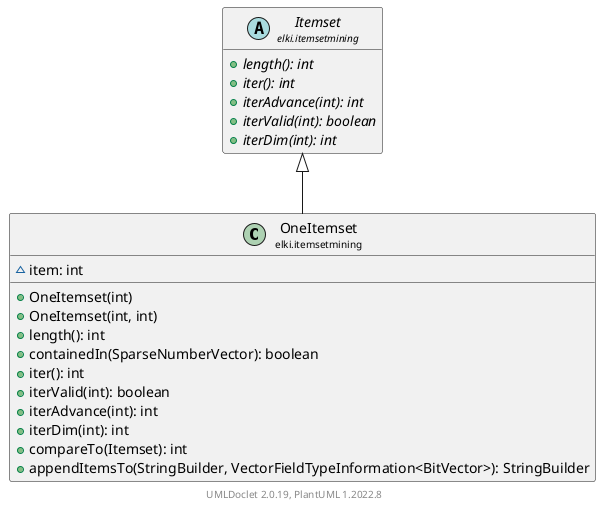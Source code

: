 @startuml
    remove .*\.(Instance|Par|Parameterizer|Factory)$
    set namespaceSeparator none
    hide empty fields
    hide empty methods

    class "<size:14>OneItemset\n<size:10>elki.itemsetmining" as elki.itemsetmining.OneItemset [[OneItemset.html]] {
        ~item: int
        +OneItemset(int)
        +OneItemset(int, int)
        +length(): int
        +containedIn(SparseNumberVector): boolean
        +iter(): int
        +iterValid(int): boolean
        +iterAdvance(int): int
        +iterDim(int): int
        +compareTo(Itemset): int
        +appendItemsTo(StringBuilder, VectorFieldTypeInformation<BitVector>): StringBuilder
    }

    abstract class "<size:14>Itemset\n<size:10>elki.itemsetmining" as elki.itemsetmining.Itemset [[Itemset.html]] {
        {abstract} +length(): int
        {abstract} +iter(): int
        {abstract} +iterAdvance(int): int
        {abstract} +iterValid(int): boolean
        {abstract} +iterDim(int): int
    }

    elki.itemsetmining.Itemset <|-- elki.itemsetmining.OneItemset

    center footer UMLDoclet 2.0.19, PlantUML 1.2022.8
@enduml
